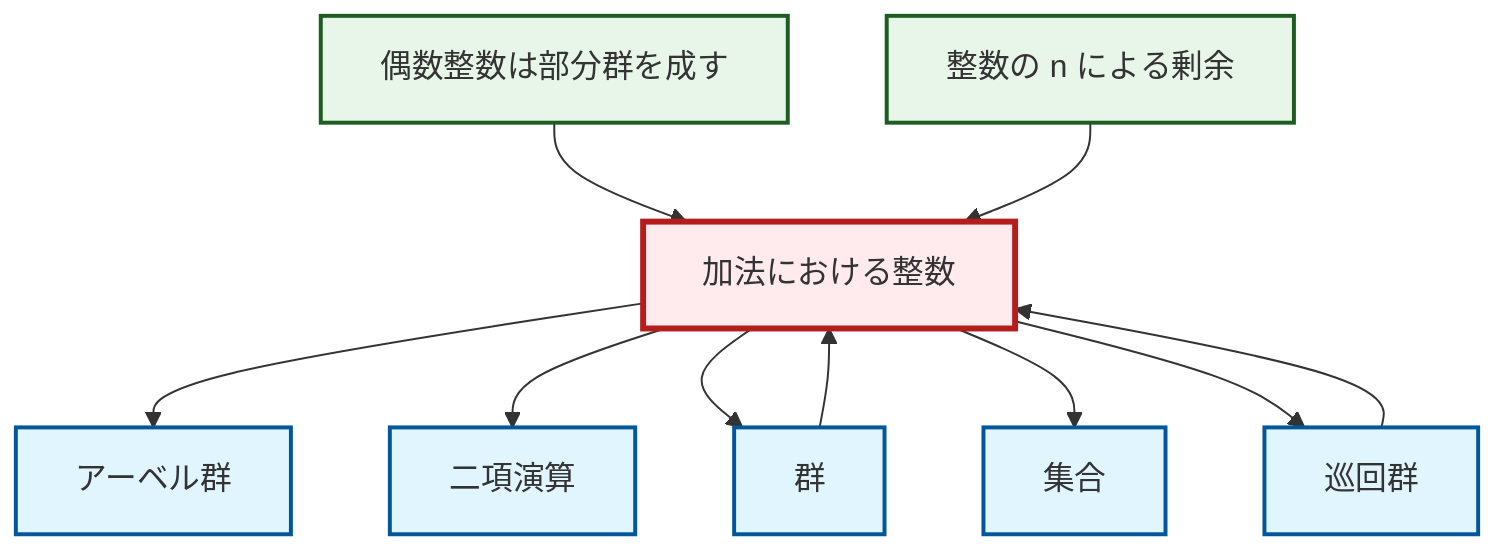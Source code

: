 graph TD
    classDef definition fill:#e1f5fe,stroke:#01579b,stroke-width:2px
    classDef theorem fill:#f3e5f5,stroke:#4a148c,stroke-width:2px
    classDef axiom fill:#fff3e0,stroke:#e65100,stroke-width:2px
    classDef example fill:#e8f5e9,stroke:#1b5e20,stroke-width:2px
    classDef current fill:#ffebee,stroke:#b71c1c,stroke-width:3px
    ex-quotient-integers-mod-n["整数の n による剰余"]:::example
    def-set["集合"]:::definition
    def-group["群"]:::definition
    ex-even-integers-subgroup["偶数整数は部分群を成す"]:::example
    def-abelian-group["アーベル群"]:::definition
    def-cyclic-group["巡回群"]:::definition
    ex-integers-addition["加法における整数"]:::example
    def-binary-operation["二項演算"]:::definition
    ex-integers-addition --> def-abelian-group
    ex-integers-addition --> def-binary-operation
    def-cyclic-group --> ex-integers-addition
    def-group --> ex-integers-addition
    ex-even-integers-subgroup --> ex-integers-addition
    ex-quotient-integers-mod-n --> ex-integers-addition
    ex-integers-addition --> def-group
    ex-integers-addition --> def-set
    ex-integers-addition --> def-cyclic-group
    class ex-integers-addition current